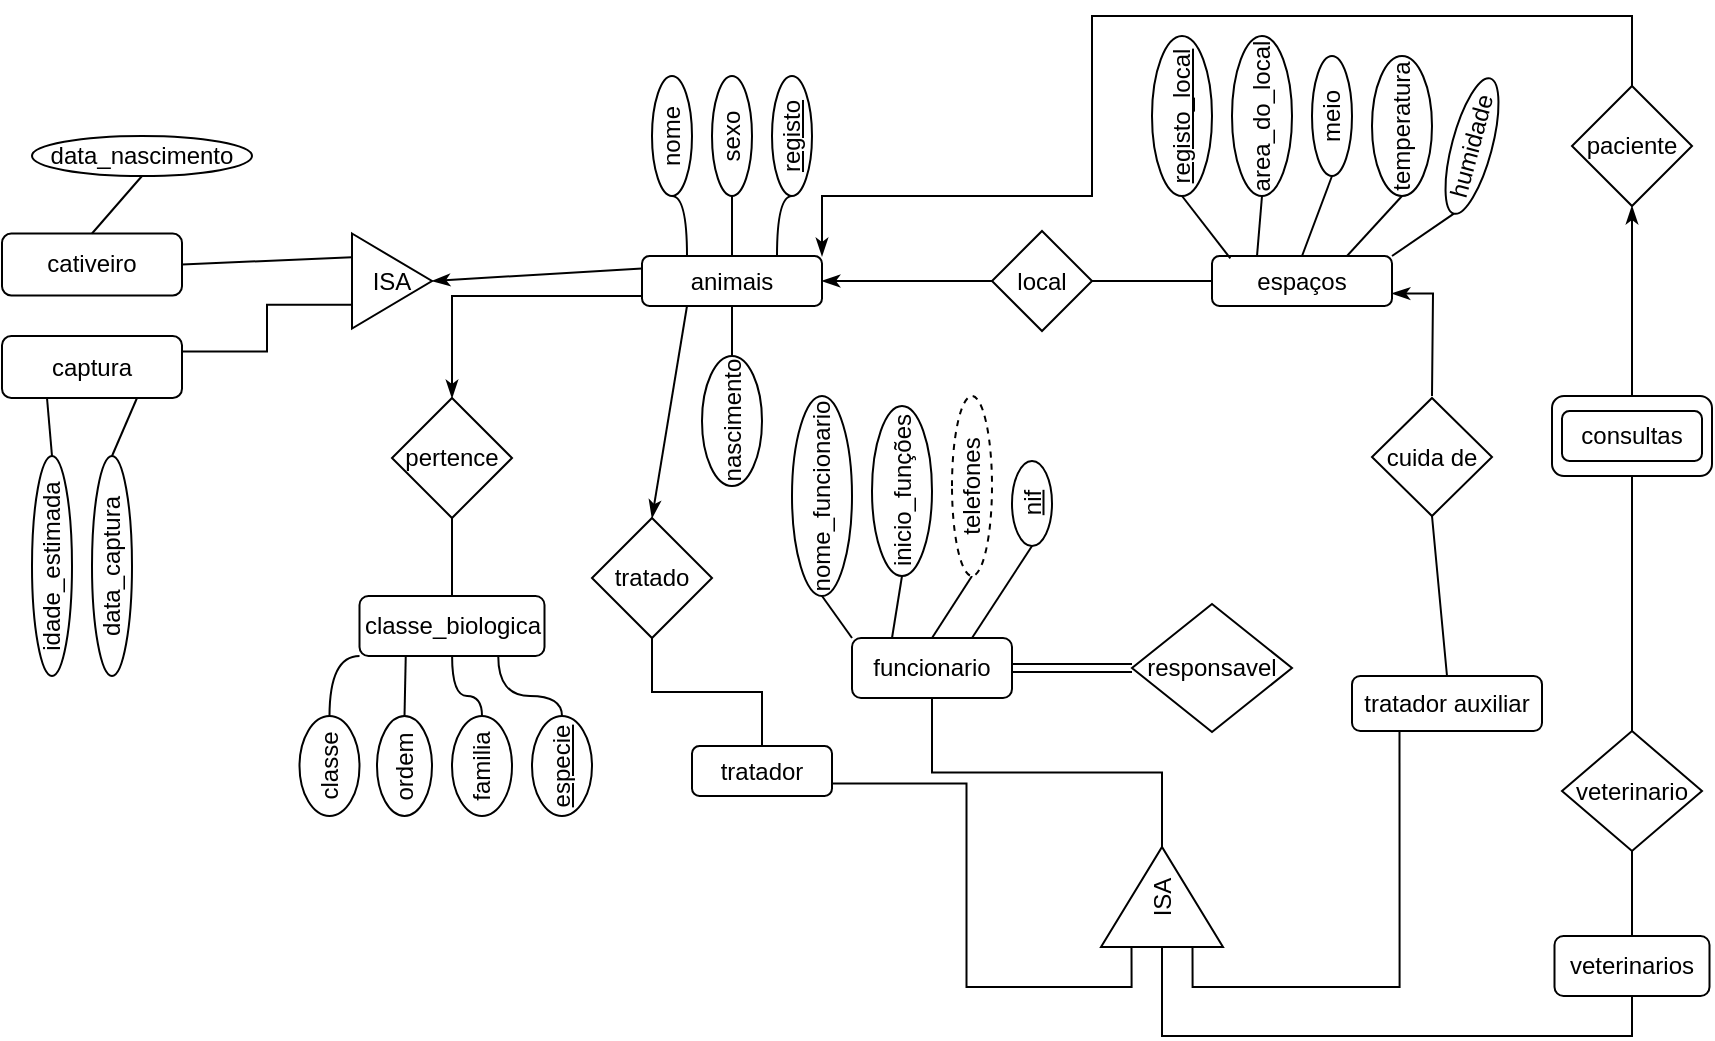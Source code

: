 <mxfile version="16.0.2" type="github">
  <diagram id="R2lEEEUBdFMjLlhIrx00" name="Page-1">
    <mxGraphModel dx="997" dy="548" grid="1" gridSize="10" guides="1" tooltips="1" connect="1" arrows="1" fold="1" page="1" pageScale="1" pageWidth="850" pageHeight="1100" math="0" shadow="0" extFonts="Permanent Marker^https://fonts.googleapis.com/css?family=Permanent+Marker">
      <root>
        <mxCell id="0" />
        <mxCell id="1" parent="0" />
        <mxCell id="vuFR7_id6AdbgBqskeIv-7" style="edgeStyle=orthogonalEdgeStyle;rounded=0;orthogonalLoop=1;jettySize=auto;html=1;exitX=1;exitY=0.5;exitDx=0;exitDy=0;endArrow=none;endFill=0;curved=1;entryX=0.25;entryY=0;entryDx=0;entryDy=0;" edge="1" parent="1" source="vuFR7_id6AdbgBqskeIv-2" target="vuFR7_id6AdbgBqskeIv-9">
          <mxGeometry relative="1" as="geometry">
            <mxPoint x="380" y="130" as="targetPoint" />
          </mxGeometry>
        </mxCell>
        <mxCell id="vuFR7_id6AdbgBqskeIv-2" value="nome" style="ellipse;whiteSpace=wrap;html=1;rounded=1;direction=south;horizontal=0;" vertex="1" parent="1">
          <mxGeometry x="340" y="40" width="20" height="60" as="geometry" />
        </mxCell>
        <mxCell id="vuFR7_id6AdbgBqskeIv-6" style="edgeStyle=orthogonalEdgeStyle;rounded=0;orthogonalLoop=1;jettySize=auto;html=1;exitX=1;exitY=0.5;exitDx=0;exitDy=0;endArrow=none;endFill=0;curved=1;entryX=0.5;entryY=0;entryDx=0;entryDy=0;" edge="1" parent="1" source="vuFR7_id6AdbgBqskeIv-3">
          <mxGeometry relative="1" as="geometry">
            <mxPoint x="380" y="130" as="targetPoint" />
          </mxGeometry>
        </mxCell>
        <mxCell id="vuFR7_id6AdbgBqskeIv-3" value="sexo" style="ellipse;whiteSpace=wrap;html=1;rounded=1;fontStyle=0;direction=south;horizontal=0;" vertex="1" parent="1">
          <mxGeometry x="370" y="40" width="20" height="60" as="geometry" />
        </mxCell>
        <mxCell id="vuFR7_id6AdbgBqskeIv-5" style="edgeStyle=orthogonalEdgeStyle;rounded=0;orthogonalLoop=1;jettySize=auto;html=1;exitX=1;exitY=0.5;exitDx=0;exitDy=0;entryX=0.75;entryY=0;entryDx=0;entryDy=0;endArrow=none;endFill=0;curved=1;" edge="1" parent="1" source="vuFR7_id6AdbgBqskeIv-4" target="vuFR7_id6AdbgBqskeIv-9">
          <mxGeometry relative="1" as="geometry">
            <mxPoint x="380" y="130" as="targetPoint" />
          </mxGeometry>
        </mxCell>
        <mxCell id="vuFR7_id6AdbgBqskeIv-4" value="registo" style="ellipse;whiteSpace=wrap;html=1;rounded=1;fontStyle=4;direction=south;horizontal=0;" vertex="1" parent="1">
          <mxGeometry x="400" y="40" width="20" height="60" as="geometry" />
        </mxCell>
        <mxCell id="vuFR7_id6AdbgBqskeIv-12" style="rounded=0;orthogonalLoop=1;jettySize=auto;html=1;exitX=0;exitY=0.25;exitDx=0;exitDy=0;entryX=1;entryY=0.5;entryDx=0;entryDy=0;endArrow=classicThin;endFill=1;" edge="1" parent="1" source="vuFR7_id6AdbgBqskeIv-9">
          <mxGeometry relative="1" as="geometry">
            <mxPoint x="230" y="142.5" as="targetPoint" />
          </mxGeometry>
        </mxCell>
        <mxCell id="vuFR7_id6AdbgBqskeIv-62" style="edgeStyle=orthogonalEdgeStyle;rounded=0;orthogonalLoop=1;jettySize=auto;html=1;startArrow=classicThin;startFill=1;endArrow=none;endFill=0;entryX=0;entryY=0.5;entryDx=0;entryDy=0;exitX=0.5;exitY=0;exitDx=0;exitDy=0;" edge="1" parent="1" source="vuFR7_id6AdbgBqskeIv-61" target="vuFR7_id6AdbgBqskeIv-9">
          <mxGeometry relative="1" as="geometry">
            <mxPoint x="300" y="210" as="sourcePoint" />
            <mxPoint x="330" y="150" as="targetPoint" />
            <Array as="points">
              <mxPoint x="240" y="150" />
              <mxPoint x="335" y="150" />
            </Array>
          </mxGeometry>
        </mxCell>
        <mxCell id="vuFR7_id6AdbgBqskeIv-74" style="rounded=0;orthogonalLoop=1;jettySize=auto;html=1;startArrow=classicThin;startFill=1;endArrow=none;endFill=0;entryX=0.25;entryY=1;entryDx=0;entryDy=0;exitX=0.5;exitY=0;exitDx=0;exitDy=0;" edge="1" parent="1" source="vuFR7_id6AdbgBqskeIv-73" target="vuFR7_id6AdbgBqskeIv-9">
          <mxGeometry relative="1" as="geometry">
            <mxPoint x="340" y="260" as="targetPoint" />
            <mxPoint x="310" y="180" as="sourcePoint" />
          </mxGeometry>
        </mxCell>
        <mxCell id="vuFR7_id6AdbgBqskeIv-9" value="animais" style="rounded=1;whiteSpace=wrap;html=1;" vertex="1" parent="1">
          <mxGeometry x="335" y="130" width="90" height="25" as="geometry" />
        </mxCell>
        <mxCell id="vuFR7_id6AdbgBqskeIv-20" style="edgeStyle=orthogonalEdgeStyle;curved=1;rounded=0;orthogonalLoop=1;jettySize=auto;html=1;exitX=0;exitY=0.5;exitDx=0;exitDy=0;entryX=0.5;entryY=1;entryDx=0;entryDy=0;endArrow=none;endFill=0;" edge="1" parent="1" source="vuFR7_id6AdbgBqskeIv-19" target="vuFR7_id6AdbgBqskeIv-9">
          <mxGeometry relative="1" as="geometry" />
        </mxCell>
        <mxCell id="vuFR7_id6AdbgBqskeIv-19" value="nascimento" style="ellipse;whiteSpace=wrap;html=1;rounded=1;direction=south;horizontal=0;" vertex="1" parent="1">
          <mxGeometry x="365" y="180" width="30" height="65" as="geometry" />
        </mxCell>
        <mxCell id="vuFR7_id6AdbgBqskeIv-25" style="edgeStyle=orthogonalEdgeStyle;rounded=0;orthogonalLoop=1;jettySize=auto;html=1;exitX=0;exitY=0.75;exitDx=0;exitDy=0;entryX=1;entryY=0.25;entryDx=0;entryDy=0;endArrow=none;endFill=0;" edge="1" parent="1" source="vuFR7_id6AdbgBqskeIv-21" target="vuFR7_id6AdbgBqskeIv-24">
          <mxGeometry relative="1" as="geometry" />
        </mxCell>
        <mxCell id="vuFR7_id6AdbgBqskeIv-21" value="ISA" style="triangle;whiteSpace=wrap;html=1;" vertex="1" parent="1">
          <mxGeometry x="190" y="118.75" width="40" height="47.5" as="geometry" />
        </mxCell>
        <mxCell id="vuFR7_id6AdbgBqskeIv-23" style="rounded=0;orthogonalLoop=1;jettySize=auto;html=1;exitX=1;exitY=0.5;exitDx=0;exitDy=0;entryX=0;entryY=0.25;entryDx=0;entryDy=0;endArrow=none;endFill=0;" edge="1" parent="1" source="vuFR7_id6AdbgBqskeIv-22" target="vuFR7_id6AdbgBqskeIv-21">
          <mxGeometry relative="1" as="geometry" />
        </mxCell>
        <mxCell id="vuFR7_id6AdbgBqskeIv-22" value="cativeiro" style="rounded=1;whiteSpace=wrap;html=1;" vertex="1" parent="1">
          <mxGeometry x="15" y="118.75" width="90" height="31" as="geometry" />
        </mxCell>
        <mxCell id="vuFR7_id6AdbgBqskeIv-24" value="captura" style="rounded=1;whiteSpace=wrap;html=1;" vertex="1" parent="1">
          <mxGeometry x="15" y="170" width="90" height="31" as="geometry" />
        </mxCell>
        <mxCell id="vuFR7_id6AdbgBqskeIv-28" style="rounded=0;orthogonalLoop=1;jettySize=auto;html=1;exitX=0.5;exitY=0;exitDx=0;exitDy=0;entryX=0.5;entryY=0;entryDx=0;entryDy=0;endArrow=none;endFill=0;" edge="1" parent="1" source="vuFR7_id6AdbgBqskeIv-26" target="vuFR7_id6AdbgBqskeIv-22">
          <mxGeometry relative="1" as="geometry" />
        </mxCell>
        <mxCell id="vuFR7_id6AdbgBqskeIv-26" value="data_nascimento" style="ellipse;whiteSpace=wrap;html=1;rounded=1;direction=south;horizontal=0;rotation=90;" vertex="1" parent="1">
          <mxGeometry x="75" y="25" width="20" height="110" as="geometry" />
        </mxCell>
        <mxCell id="vuFR7_id6AdbgBqskeIv-30" style="rounded=0;orthogonalLoop=1;jettySize=auto;html=1;exitX=0;exitY=0.5;exitDx=0;exitDy=0;entryX=0.25;entryY=1;entryDx=0;entryDy=0;endArrow=none;endFill=0;" edge="1" parent="1" source="vuFR7_id6AdbgBqskeIv-29" target="vuFR7_id6AdbgBqskeIv-24">
          <mxGeometry relative="1" as="geometry" />
        </mxCell>
        <mxCell id="vuFR7_id6AdbgBqskeIv-29" value="idade_estimada" style="ellipse;whiteSpace=wrap;html=1;rounded=1;direction=south;horizontal=0;rotation=0;" vertex="1" parent="1">
          <mxGeometry x="30" y="230" width="20" height="110" as="geometry" />
        </mxCell>
        <mxCell id="vuFR7_id6AdbgBqskeIv-32" style="rounded=0;orthogonalLoop=1;jettySize=auto;html=1;exitX=0;exitY=0.5;exitDx=0;exitDy=0;entryX=0.75;entryY=1;entryDx=0;entryDy=0;endArrow=none;endFill=0;" edge="1" parent="1" source="vuFR7_id6AdbgBqskeIv-31" target="vuFR7_id6AdbgBqskeIv-24">
          <mxGeometry relative="1" as="geometry" />
        </mxCell>
        <mxCell id="vuFR7_id6AdbgBqskeIv-31" value="data_captura" style="ellipse;whiteSpace=wrap;html=1;rounded=1;direction=south;horizontal=0;rotation=0;" vertex="1" parent="1">
          <mxGeometry x="60" y="230" width="20" height="110" as="geometry" />
        </mxCell>
        <mxCell id="vuFR7_id6AdbgBqskeIv-39" style="edgeStyle=orthogonalEdgeStyle;curved=1;rounded=0;orthogonalLoop=1;jettySize=auto;html=1;exitX=1;exitY=0.5;exitDx=0;exitDy=0;entryX=0;entryY=0.5;entryDx=0;entryDy=0;startArrow=none;startFill=0;endArrow=none;endFill=0;" edge="1" parent="1" source="vuFR7_id6AdbgBqskeIv-33" target="vuFR7_id6AdbgBqskeIv-35">
          <mxGeometry relative="1" as="geometry" />
        </mxCell>
        <mxCell id="vuFR7_id6AdbgBqskeIv-55" style="edgeStyle=orthogonalEdgeStyle;curved=1;rounded=0;orthogonalLoop=1;jettySize=auto;html=1;entryX=0;entryY=0.5;entryDx=0;entryDy=0;startArrow=classicThin;startFill=1;endArrow=none;endFill=0;exitX=1;exitY=0.5;exitDx=0;exitDy=0;" edge="1" parent="1" source="vuFR7_id6AdbgBqskeIv-9" target="vuFR7_id6AdbgBqskeIv-33">
          <mxGeometry relative="1" as="geometry">
            <mxPoint x="430" y="143" as="sourcePoint" />
          </mxGeometry>
        </mxCell>
        <mxCell id="vuFR7_id6AdbgBqskeIv-33" value="local" style="rhombus;whiteSpace=wrap;html=1;" vertex="1" parent="1">
          <mxGeometry x="510" y="117.5" width="50" height="50" as="geometry" />
        </mxCell>
        <mxCell id="vuFR7_id6AdbgBqskeIv-84" style="edgeStyle=orthogonalEdgeStyle;rounded=0;orthogonalLoop=1;jettySize=auto;html=1;exitX=1;exitY=0.75;exitDx=0;exitDy=0;startArrow=classicThin;startFill=1;endArrow=none;endFill=0;" edge="1" parent="1" source="vuFR7_id6AdbgBqskeIv-35">
          <mxGeometry relative="1" as="geometry">
            <mxPoint x="730" y="200" as="targetPoint" />
          </mxGeometry>
        </mxCell>
        <mxCell id="vuFR7_id6AdbgBqskeIv-35" value="espaços" style="rounded=1;whiteSpace=wrap;html=1;" vertex="1" parent="1">
          <mxGeometry x="620" y="130" width="90" height="25" as="geometry" />
        </mxCell>
        <mxCell id="vuFR7_id6AdbgBqskeIv-48" style="rounded=0;orthogonalLoop=1;jettySize=auto;html=1;exitX=0.5;exitY=1;exitDx=0;exitDy=0;entryX=0.102;entryY=0.048;entryDx=0;entryDy=0;entryPerimeter=0;startArrow=none;startFill=0;endArrow=none;endFill=0;" edge="1" parent="1" source="vuFR7_id6AdbgBqskeIv-45" target="vuFR7_id6AdbgBqskeIv-35">
          <mxGeometry relative="1" as="geometry" />
        </mxCell>
        <mxCell id="vuFR7_id6AdbgBqskeIv-45" value="registo_local" style="ellipse;rounded=1;flipV=1;flipH=1;direction=east;whiteSpace=wrap;html=1;horizontal=0;fontStyle=4" vertex="1" parent="1">
          <mxGeometry x="590" y="20" width="30" height="80" as="geometry" />
        </mxCell>
        <mxCell id="vuFR7_id6AdbgBqskeIv-50" style="rounded=0;orthogonalLoop=1;jettySize=auto;html=1;exitX=0.5;exitY=1;exitDx=0;exitDy=0;entryX=0.25;entryY=0;entryDx=0;entryDy=0;startArrow=none;startFill=0;endArrow=none;endFill=0;" edge="1" parent="1" source="vuFR7_id6AdbgBqskeIv-46" target="vuFR7_id6AdbgBqskeIv-35">
          <mxGeometry relative="1" as="geometry" />
        </mxCell>
        <mxCell id="vuFR7_id6AdbgBqskeIv-46" value="area_do_local" style="ellipse;rounded=1;flipV=1;flipH=1;direction=east;whiteSpace=wrap;html=1;horizontal=0;" vertex="1" parent="1">
          <mxGeometry x="630" y="20" width="30" height="80" as="geometry" />
        </mxCell>
        <mxCell id="vuFR7_id6AdbgBqskeIv-51" style="rounded=0;orthogonalLoop=1;jettySize=auto;html=1;exitX=0.5;exitY=1;exitDx=0;exitDy=0;entryX=0.5;entryY=0;entryDx=0;entryDy=0;startArrow=none;startFill=0;endArrow=none;endFill=0;" edge="1" parent="1" source="vuFR7_id6AdbgBqskeIv-47" target="vuFR7_id6AdbgBqskeIv-35">
          <mxGeometry relative="1" as="geometry" />
        </mxCell>
        <mxCell id="vuFR7_id6AdbgBqskeIv-47" value="meio" style="ellipse;rounded=1;flipV=1;flipH=1;direction=east;whiteSpace=wrap;html=1;horizontal=0;" vertex="1" parent="1">
          <mxGeometry x="670" y="30" width="20" height="60" as="geometry" />
        </mxCell>
        <mxCell id="vuFR7_id6AdbgBqskeIv-53" style="rounded=0;orthogonalLoop=1;jettySize=auto;html=1;exitX=0.5;exitY=1;exitDx=0;exitDy=0;entryX=0.75;entryY=0;entryDx=0;entryDy=0;startArrow=none;startFill=0;endArrow=none;endFill=0;" edge="1" parent="1" source="vuFR7_id6AdbgBqskeIv-52" target="vuFR7_id6AdbgBqskeIv-35">
          <mxGeometry relative="1" as="geometry" />
        </mxCell>
        <mxCell id="vuFR7_id6AdbgBqskeIv-52" value="temperatura" style="ellipse;rounded=1;flipV=1;flipH=1;direction=east;whiteSpace=wrap;html=1;horizontal=0;" vertex="1" parent="1">
          <mxGeometry x="700" y="30" width="30" height="70" as="geometry" />
        </mxCell>
        <mxCell id="vuFR7_id6AdbgBqskeIv-56" style="rounded=0;orthogonalLoop=1;jettySize=auto;html=1;exitX=0.5;exitY=1;exitDx=0;exitDy=0;startArrow=none;startFill=0;endArrow=none;endFill=0;" edge="1" parent="1" source="vuFR7_id6AdbgBqskeIv-54">
          <mxGeometry relative="1" as="geometry">
            <mxPoint x="710" y="130" as="targetPoint" />
          </mxGeometry>
        </mxCell>
        <mxCell id="vuFR7_id6AdbgBqskeIv-54" value="humidade" style="ellipse;rounded=1;flipV=1;flipH=1;direction=east;whiteSpace=wrap;html=1;horizontal=0;rotation=15;" vertex="1" parent="1">
          <mxGeometry x="740" y="40" width="20" height="70" as="geometry" />
        </mxCell>
        <mxCell id="vuFR7_id6AdbgBqskeIv-60" style="edgeStyle=orthogonalEdgeStyle;rounded=0;orthogonalLoop=1;jettySize=auto;html=1;entryX=0.5;entryY=0;entryDx=0;entryDy=0;startArrow=classicThin;startFill=1;endArrow=none;endFill=0;exitX=1;exitY=0;exitDx=0;exitDy=0;" edge="1" parent="1" source="vuFR7_id6AdbgBqskeIv-9" target="vuFR7_id6AdbgBqskeIv-57">
          <mxGeometry relative="1" as="geometry">
            <mxPoint x="560" y="220" as="sourcePoint" />
            <Array as="points">
              <mxPoint x="425" y="100" />
              <mxPoint x="560" y="100" />
              <mxPoint x="560" y="10" />
              <mxPoint x="830" y="10" />
            </Array>
          </mxGeometry>
        </mxCell>
        <mxCell id="vuFR7_id6AdbgBqskeIv-57" value="paciente" style="rhombus;whiteSpace=wrap;html=1;" vertex="1" parent="1">
          <mxGeometry x="800" y="45" width="60" height="60" as="geometry" />
        </mxCell>
        <mxCell id="vuFR7_id6AdbgBqskeIv-59" style="edgeStyle=orthogonalEdgeStyle;curved=1;rounded=0;orthogonalLoop=1;jettySize=auto;html=1;exitX=0.5;exitY=1;exitDx=0;exitDy=0;startArrow=classicThin;startFill=1;endArrow=none;endFill=0;entryX=0.5;entryY=0;entryDx=0;entryDy=0;" edge="1" parent="1" source="vuFR7_id6AdbgBqskeIv-57" target="vuFR7_id6AdbgBqskeIv-58">
          <mxGeometry relative="1" as="geometry">
            <mxPoint x="690" y="201" as="targetPoint" />
          </mxGeometry>
        </mxCell>
        <mxCell id="vuFR7_id6AdbgBqskeIv-64" style="edgeStyle=orthogonalEdgeStyle;curved=1;rounded=0;orthogonalLoop=1;jettySize=auto;html=1;exitX=0.5;exitY=1;exitDx=0;exitDy=0;entryX=0.5;entryY=0;entryDx=0;entryDy=0;startArrow=none;startFill=0;endArrow=none;endFill=0;" edge="1" parent="1" source="vuFR7_id6AdbgBqskeIv-61" target="vuFR7_id6AdbgBqskeIv-63">
          <mxGeometry relative="1" as="geometry" />
        </mxCell>
        <mxCell id="vuFR7_id6AdbgBqskeIv-61" value="pertence" style="rhombus;whiteSpace=wrap;html=1;" vertex="1" parent="1">
          <mxGeometry x="210" y="201" width="60" height="60" as="geometry" />
        </mxCell>
        <mxCell id="vuFR7_id6AdbgBqskeIv-69" style="edgeStyle=orthogonalEdgeStyle;curved=1;rounded=0;orthogonalLoop=1;jettySize=auto;html=1;exitX=0;exitY=1;exitDx=0;exitDy=0;entryX=0.5;entryY=0;entryDx=0;entryDy=0;startArrow=none;startFill=0;endArrow=none;endFill=0;" edge="1" parent="1" source="vuFR7_id6AdbgBqskeIv-63" target="vuFR7_id6AdbgBqskeIv-65">
          <mxGeometry relative="1" as="geometry" />
        </mxCell>
        <mxCell id="vuFR7_id6AdbgBqskeIv-70" style="edgeStyle=orthogonalEdgeStyle;curved=1;rounded=0;orthogonalLoop=1;jettySize=auto;html=1;exitX=0.25;exitY=1;exitDx=0;exitDy=0;entryX=0.5;entryY=0;entryDx=0;entryDy=0;startArrow=none;startFill=0;endArrow=none;endFill=0;" edge="1" parent="1" source="vuFR7_id6AdbgBqskeIv-63" target="vuFR7_id6AdbgBqskeIv-66">
          <mxGeometry relative="1" as="geometry" />
        </mxCell>
        <mxCell id="vuFR7_id6AdbgBqskeIv-71" style="edgeStyle=orthogonalEdgeStyle;curved=1;rounded=0;orthogonalLoop=1;jettySize=auto;html=1;entryX=0.5;entryY=0;entryDx=0;entryDy=0;startArrow=none;startFill=0;endArrow=none;endFill=0;" edge="1" parent="1" source="vuFR7_id6AdbgBqskeIv-63" target="vuFR7_id6AdbgBqskeIv-67">
          <mxGeometry relative="1" as="geometry" />
        </mxCell>
        <mxCell id="vuFR7_id6AdbgBqskeIv-72" style="edgeStyle=orthogonalEdgeStyle;curved=1;rounded=0;orthogonalLoop=1;jettySize=auto;html=1;exitX=0.75;exitY=1;exitDx=0;exitDy=0;entryX=0.5;entryY=0;entryDx=0;entryDy=0;startArrow=none;startFill=0;endArrow=none;endFill=0;" edge="1" parent="1" source="vuFR7_id6AdbgBqskeIv-63" target="vuFR7_id6AdbgBqskeIv-68">
          <mxGeometry relative="1" as="geometry" />
        </mxCell>
        <mxCell id="vuFR7_id6AdbgBqskeIv-63" value="classe_biologica" style="rounded=1;whiteSpace=wrap;html=1;" vertex="1" parent="1">
          <mxGeometry x="193.75" y="300" width="92.5" height="30" as="geometry" />
        </mxCell>
        <mxCell id="vuFR7_id6AdbgBqskeIv-65" value="classe" style="ellipse;rounded=1;flipV=1;flipH=1;direction=east;whiteSpace=wrap;html=1;horizontal=0;fontStyle=0" vertex="1" parent="1">
          <mxGeometry x="163.75" y="360" width="30" height="50" as="geometry" />
        </mxCell>
        <mxCell id="vuFR7_id6AdbgBqskeIv-66" value="ordem" style="ellipse;rounded=1;flipV=1;flipH=1;direction=east;whiteSpace=wrap;html=1;horizontal=0;" vertex="1" parent="1">
          <mxGeometry x="202.5" y="360" width="27.5" height="50" as="geometry" />
        </mxCell>
        <mxCell id="vuFR7_id6AdbgBqskeIv-67" value="familia" style="ellipse;rounded=1;flipV=1;flipH=1;direction=east;whiteSpace=wrap;html=1;horizontal=0;" vertex="1" parent="1">
          <mxGeometry x="240" y="360" width="30" height="50" as="geometry" />
        </mxCell>
        <mxCell id="vuFR7_id6AdbgBqskeIv-68" value="&lt;u&gt;especie&lt;/u&gt;" style="ellipse;rounded=1;flipV=1;flipH=1;direction=east;whiteSpace=wrap;html=1;horizontal=0;" vertex="1" parent="1">
          <mxGeometry x="280" y="360" width="30" height="50" as="geometry" />
        </mxCell>
        <mxCell id="vuFR7_id6AdbgBqskeIv-77" style="edgeStyle=orthogonalEdgeStyle;rounded=0;orthogonalLoop=1;jettySize=auto;html=1;exitX=0.5;exitY=1;exitDx=0;exitDy=0;entryX=0.5;entryY=0;entryDx=0;entryDy=0;startArrow=none;startFill=0;endArrow=none;endFill=0;" edge="1" parent="1" source="vuFR7_id6AdbgBqskeIv-73" target="vuFR7_id6AdbgBqskeIv-76">
          <mxGeometry relative="1" as="geometry" />
        </mxCell>
        <mxCell id="vuFR7_id6AdbgBqskeIv-73" value="tratado" style="rhombus;whiteSpace=wrap;html=1;" vertex="1" parent="1">
          <mxGeometry x="310" y="261" width="60" height="60" as="geometry" />
        </mxCell>
        <mxCell id="vuFR7_id6AdbgBqskeIv-81" style="edgeStyle=orthogonalEdgeStyle;rounded=0;orthogonalLoop=1;jettySize=auto;html=1;entryX=1;entryY=0.75;entryDx=0;entryDy=0;startArrow=none;startFill=0;endArrow=none;endFill=0;exitX=0;exitY=0.25;exitDx=0;exitDy=0;" edge="1" parent="1" source="vuFR7_id6AdbgBqskeIv-80" target="vuFR7_id6AdbgBqskeIv-76">
          <mxGeometry relative="1" as="geometry">
            <mxPoint x="595" y="540" as="sourcePoint" />
          </mxGeometry>
        </mxCell>
        <mxCell id="vuFR7_id6AdbgBqskeIv-76" value="tratador" style="rounded=1;whiteSpace=wrap;html=1;" vertex="1" parent="1">
          <mxGeometry x="360" y="375" width="70" height="25" as="geometry" />
        </mxCell>
        <mxCell id="vuFR7_id6AdbgBqskeIv-93" style="edgeStyle=orthogonalEdgeStyle;shape=link;curved=1;rounded=0;orthogonalLoop=1;jettySize=auto;html=1;exitX=1;exitY=0.5;exitDx=0;exitDy=0;entryX=0;entryY=0.5;entryDx=0;entryDy=0;startArrow=none;startFill=0;endArrow=none;endFill=0;" edge="1" parent="1" source="vuFR7_id6AdbgBqskeIv-78" target="vuFR7_id6AdbgBqskeIv-92">
          <mxGeometry relative="1" as="geometry" />
        </mxCell>
        <mxCell id="vuFR7_id6AdbgBqskeIv-78" value="funcionario" style="rounded=1;whiteSpace=wrap;html=1;" vertex="1" parent="1">
          <mxGeometry x="440" y="321" width="80" height="30" as="geometry" />
        </mxCell>
        <mxCell id="vuFR7_id6AdbgBqskeIv-82" style="edgeStyle=orthogonalEdgeStyle;rounded=0;orthogonalLoop=1;jettySize=auto;html=1;exitX=1;exitY=0.5;exitDx=0;exitDy=0;startArrow=none;startFill=0;endArrow=none;endFill=0;" edge="1" parent="1" source="vuFR7_id6AdbgBqskeIv-80" target="vuFR7_id6AdbgBqskeIv-78">
          <mxGeometry relative="1" as="geometry" />
        </mxCell>
        <mxCell id="vuFR7_id6AdbgBqskeIv-80" value="ISA" style="triangle;whiteSpace=wrap;html=1;rotation=-90;" vertex="1" parent="1">
          <mxGeometry x="570" y="420" width="50" height="61" as="geometry" />
        </mxCell>
        <mxCell id="vuFR7_id6AdbgBqskeIv-86" style="rounded=0;orthogonalLoop=1;jettySize=auto;html=1;exitX=0.5;exitY=1;exitDx=0;exitDy=0;entryX=0.5;entryY=0;entryDx=0;entryDy=0;startArrow=none;startFill=0;endArrow=none;endFill=0;" edge="1" parent="1" source="vuFR7_id6AdbgBqskeIv-83" target="vuFR7_id6AdbgBqskeIv-85">
          <mxGeometry relative="1" as="geometry" />
        </mxCell>
        <mxCell id="vuFR7_id6AdbgBqskeIv-83" value="cuida de" style="rhombus;whiteSpace=wrap;html=1;" vertex="1" parent="1">
          <mxGeometry x="700" y="201" width="60" height="59" as="geometry" />
        </mxCell>
        <mxCell id="vuFR7_id6AdbgBqskeIv-87" style="edgeStyle=orthogonalEdgeStyle;rounded=0;orthogonalLoop=1;jettySize=auto;html=1;exitX=0.25;exitY=1;exitDx=0;exitDy=0;entryX=0;entryY=0.75;entryDx=0;entryDy=0;startArrow=none;startFill=0;endArrow=none;endFill=0;" edge="1" parent="1" source="vuFR7_id6AdbgBqskeIv-85" target="vuFR7_id6AdbgBqskeIv-80">
          <mxGeometry relative="1" as="geometry" />
        </mxCell>
        <mxCell id="vuFR7_id6AdbgBqskeIv-85" value="tratador auxiliar" style="rounded=1;whiteSpace=wrap;html=1;" vertex="1" parent="1">
          <mxGeometry x="690" y="340" width="95" height="27.5" as="geometry" />
        </mxCell>
        <mxCell id="vuFR7_id6AdbgBqskeIv-89" style="edgeStyle=orthogonalEdgeStyle;curved=1;rounded=0;orthogonalLoop=1;jettySize=auto;html=1;exitX=0.5;exitY=1;exitDx=0;exitDy=0;startArrow=none;startFill=0;endArrow=none;endFill=0;" edge="1" parent="1" source="vuFR7_id6AdbgBqskeIv-88">
          <mxGeometry relative="1" as="geometry">
            <mxPoint x="830" y="370" as="targetPoint" />
          </mxGeometry>
        </mxCell>
        <mxCell id="vuFR7_id6AdbgBqskeIv-88" value="" style="rounded=1;whiteSpace=wrap;html=1;" vertex="1" parent="1">
          <mxGeometry x="790" y="200" width="80" height="40" as="geometry" />
        </mxCell>
        <mxCell id="vuFR7_id6AdbgBqskeIv-58" value="consultas" style="rounded=1;whiteSpace=wrap;html=1;" vertex="1" parent="1">
          <mxGeometry x="795" y="207.5" width="70" height="25" as="geometry" />
        </mxCell>
        <mxCell id="vuFR7_id6AdbgBqskeIv-103" style="edgeStyle=orthogonalEdgeStyle;curved=1;rounded=0;orthogonalLoop=1;jettySize=auto;html=1;exitX=0.5;exitY=1;exitDx=0;exitDy=0;entryX=0.5;entryY=0;entryDx=0;entryDy=0;startArrow=none;startFill=0;endArrow=none;endFill=0;" edge="1" parent="1" source="vuFR7_id6AdbgBqskeIv-90" target="vuFR7_id6AdbgBqskeIv-102">
          <mxGeometry relative="1" as="geometry" />
        </mxCell>
        <mxCell id="vuFR7_id6AdbgBqskeIv-90" value="veterinario" style="rhombus;whiteSpace=wrap;html=1;" vertex="1" parent="1">
          <mxGeometry x="795" y="367.5" width="70" height="60" as="geometry" />
        </mxCell>
        <mxCell id="vuFR7_id6AdbgBqskeIv-92" value="responsavel" style="rhombus;whiteSpace=wrap;html=1;" vertex="1" parent="1">
          <mxGeometry x="580" y="304" width="80" height="64" as="geometry" />
        </mxCell>
        <mxCell id="vuFR7_id6AdbgBqskeIv-95" style="rounded=0;orthogonalLoop=1;jettySize=auto;html=1;exitX=0.5;exitY=1;exitDx=0;exitDy=0;entryX=0;entryY=0;entryDx=0;entryDy=0;startArrow=none;startFill=0;endArrow=none;endFill=0;" edge="1" parent="1" source="vuFR7_id6AdbgBqskeIv-94" target="vuFR7_id6AdbgBqskeIv-78">
          <mxGeometry relative="1" as="geometry" />
        </mxCell>
        <mxCell id="vuFR7_id6AdbgBqskeIv-94" value="nome_funcionario" style="ellipse;rounded=1;flipV=1;flipH=1;direction=east;whiteSpace=wrap;html=1;horizontal=0;fontStyle=0" vertex="1" parent="1">
          <mxGeometry x="410" y="200" width="30" height="100" as="geometry" />
        </mxCell>
        <mxCell id="vuFR7_id6AdbgBqskeIv-97" style="rounded=0;orthogonalLoop=1;jettySize=auto;html=1;exitX=0.5;exitY=1;exitDx=0;exitDy=0;entryX=0.25;entryY=0;entryDx=0;entryDy=0;startArrow=none;startFill=0;endArrow=none;endFill=0;" edge="1" parent="1" source="vuFR7_id6AdbgBqskeIv-96" target="vuFR7_id6AdbgBqskeIv-78">
          <mxGeometry relative="1" as="geometry" />
        </mxCell>
        <mxCell id="vuFR7_id6AdbgBqskeIv-96" value="inicio_funções" style="ellipse;rounded=1;flipV=1;flipH=1;direction=east;whiteSpace=wrap;html=1;horizontal=0;" vertex="1" parent="1">
          <mxGeometry x="450" y="205" width="30" height="85" as="geometry" />
        </mxCell>
        <mxCell id="vuFR7_id6AdbgBqskeIv-99" style="rounded=0;orthogonalLoop=1;jettySize=auto;html=1;exitX=0.5;exitY=1;exitDx=0;exitDy=0;entryX=0.5;entryY=0;entryDx=0;entryDy=0;startArrow=none;startFill=0;endArrow=none;endFill=0;" edge="1" parent="1" source="vuFR7_id6AdbgBqskeIv-98" target="vuFR7_id6AdbgBqskeIv-78">
          <mxGeometry relative="1" as="geometry" />
        </mxCell>
        <mxCell id="vuFR7_id6AdbgBqskeIv-98" value="telefones" style="ellipse;rounded=1;flipV=1;flipH=1;direction=east;whiteSpace=wrap;html=1;horizontal=0;dashed=1;" vertex="1" parent="1">
          <mxGeometry x="490" y="200" width="20" height="90" as="geometry" />
        </mxCell>
        <mxCell id="vuFR7_id6AdbgBqskeIv-101" style="rounded=0;orthogonalLoop=1;jettySize=auto;html=1;exitX=0.5;exitY=1;exitDx=0;exitDy=0;entryX=0.75;entryY=0;entryDx=0;entryDy=0;startArrow=none;startFill=0;endArrow=none;endFill=0;" edge="1" parent="1" source="vuFR7_id6AdbgBqskeIv-100" target="vuFR7_id6AdbgBqskeIv-78">
          <mxGeometry relative="1" as="geometry" />
        </mxCell>
        <mxCell id="vuFR7_id6AdbgBqskeIv-100" value="nif" style="ellipse;rounded=1;flipV=1;flipH=1;direction=east;whiteSpace=wrap;html=1;horizontal=0;fontStyle=4" vertex="1" parent="1">
          <mxGeometry x="520" y="232.5" width="20" height="42.5" as="geometry" />
        </mxCell>
        <mxCell id="vuFR7_id6AdbgBqskeIv-104" style="edgeStyle=orthogonalEdgeStyle;rounded=0;orthogonalLoop=1;jettySize=auto;html=1;exitX=0.5;exitY=1;exitDx=0;exitDy=0;entryX=0;entryY=0.5;entryDx=0;entryDy=0;startArrow=none;startFill=0;endArrow=none;endFill=0;" edge="1" parent="1" source="vuFR7_id6AdbgBqskeIv-102" target="vuFR7_id6AdbgBqskeIv-80">
          <mxGeometry relative="1" as="geometry" />
        </mxCell>
        <mxCell id="vuFR7_id6AdbgBqskeIv-102" value="veterinarios" style="rounded=1;whiteSpace=wrap;html=1;" vertex="1" parent="1">
          <mxGeometry x="791.25" y="470" width="77.5" height="30" as="geometry" />
        </mxCell>
      </root>
    </mxGraphModel>
  </diagram>
</mxfile>
